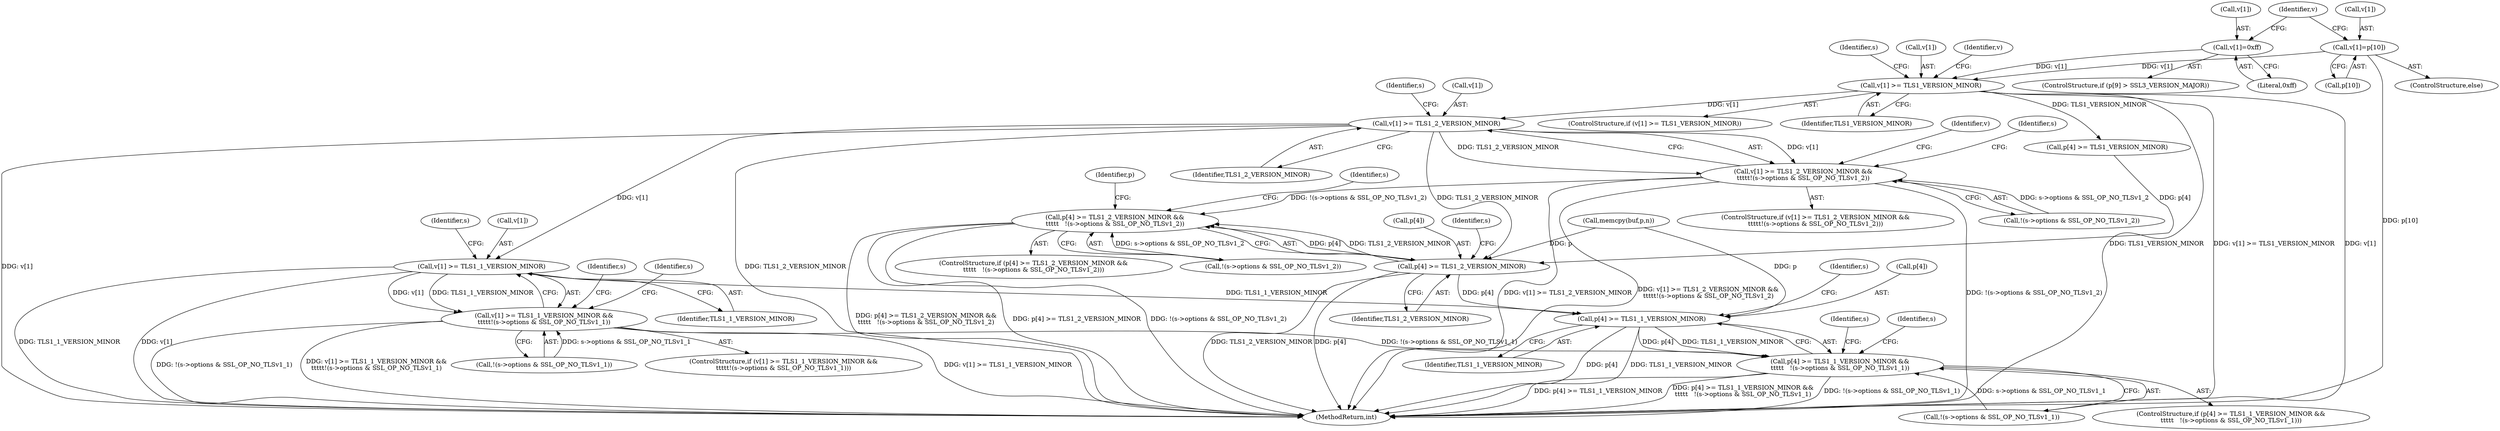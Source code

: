 digraph "0_openssl_280b1f1ad12131defcd986676a8fc9717aaa601b@array" {
"1000278" [label="(Call,v[1] >= TLS1_2_VERSION_MINOR)"];
"1000270" [label="(Call,v[1] >= TLS1_VERSION_MINOR)"];
"1000262" [label="(Call,v[1]=p[10])"];
"1000256" [label="(Call,v[1]=0xff)"];
"1000277" [label="(Call,v[1] >= TLS1_2_VERSION_MINOR &&\n\t\t\t\t\t!(s->options & SSL_OP_NO_TLSv1_2))"];
"1000499" [label="(Call,p[4] >= TLS1_2_VERSION_MINOR &&\n\t\t\t\t\t   !(s->options & SSL_OP_NO_TLSv1_2))"];
"1000301" [label="(Call,v[1] >= TLS1_1_VERSION_MINOR)"];
"1000300" [label="(Call,v[1] >= TLS1_1_VERSION_MINOR &&\n\t\t\t\t\t!(s->options & SSL_OP_NO_TLSv1_1))"];
"1000524" [label="(Call,p[4] >= TLS1_1_VERSION_MINOR &&\n\t\t\t\t\t   !(s->options & SSL_OP_NO_TLSv1_1))"];
"1000525" [label="(Call,p[4] >= TLS1_1_VERSION_MINOR)"];
"1000500" [label="(Call,p[4] >= TLS1_2_VERSION_MINOR)"];
"1000539" [label="(Identifier,s)"];
"1000361" [label="(Identifier,s)"];
"1000261" [label="(ControlStructure,else)"];
"1000283" [label="(Call,!(s->options & SSL_OP_NO_TLSv1_2))"];
"1000250" [label="(ControlStructure,if (p[9] > SSL3_VERSION_MAJOR))"];
"1000305" [label="(Identifier,TLS1_1_VERSION_MINOR)"];
"1000504" [label="(Identifier,TLS1_2_VERSION_MINOR)"];
"1000303" [label="(Identifier,v)"];
"1000500" [label="(Call,p[4] >= TLS1_2_VERSION_MINOR)"];
"1000277" [label="(Call,v[1] >= TLS1_2_VERSION_MINOR &&\n\t\t\t\t\t!(s->options & SSL_OP_NO_TLSv1_2))"];
"1000306" [label="(Call,!(s->options & SSL_OP_NO_TLSv1_1))"];
"1000525" [label="(Call,p[4] >= TLS1_1_VERSION_MINOR)"];
"1000302" [label="(Call,v[1])"];
"1000276" [label="(ControlStructure,if (v[1] >= TLS1_2_VERSION_MINOR &&\n\t\t\t\t\t!(s->options & SSL_OP_NO_TLSv1_2)))"];
"1000552" [label="(Identifier,s)"];
"1000492" [label="(Call,p[4] >= TLS1_VERSION_MINOR)"];
"1000269" [label="(ControlStructure,if (v[1] >= TLS1_VERSION_MINOR))"];
"1000300" [label="(Call,v[1] >= TLS1_1_VERSION_MINOR &&\n\t\t\t\t\t!(s->options & SSL_OP_NO_TLSv1_1))"];
"1000415" [label="(Call,memcpy(buf,p,n))"];
"1000282" [label="(Identifier,TLS1_2_VERSION_MINOR)"];
"1000292" [label="(Identifier,s)"];
"1000266" [label="(Call,p[10])"];
"1000529" [label="(Identifier,TLS1_1_VERSION_MINOR)"];
"1000270" [label="(Call,v[1] >= TLS1_VERSION_MINOR)"];
"1000272" [label="(Identifier,v)"];
"1000257" [label="(Call,v[1])"];
"1000262" [label="(Call,v[1]=p[10])"];
"1000761" [label="(MethodReturn,int)"];
"1000533" [label="(Identifier,s)"];
"1000260" [label="(Literal,0xff)"];
"1000286" [label="(Identifier,s)"];
"1000499" [label="(Call,p[4] >= TLS1_2_VERSION_MINOR &&\n\t\t\t\t\t   !(s->options & SSL_OP_NO_TLSv1_2))"];
"1000523" [label="(ControlStructure,if (p[4] >= TLS1_1_VERSION_MINOR &&\n\t\t\t\t\t   !(s->options & SSL_OP_NO_TLSv1_1)))"];
"1000526" [label="(Call,p[4])"];
"1000498" [label="(ControlStructure,if (p[4] >= TLS1_2_VERSION_MINOR &&\n\t\t\t\t\t   !(s->options & SSL_OP_NO_TLSv1_2)))"];
"1000278" [label="(Call,v[1] >= TLS1_2_VERSION_MINOR)"];
"1000301" [label="(Call,v[1] >= TLS1_1_VERSION_MINOR)"];
"1000263" [label="(Call,v[1])"];
"1000524" [label="(Call,p[4] >= TLS1_1_VERSION_MINOR &&\n\t\t\t\t\t   !(s->options & SSL_OP_NO_TLSv1_1))"];
"1000279" [label="(Call,v[1])"];
"1000299" [label="(ControlStructure,if (v[1] >= TLS1_1_VERSION_MINOR &&\n\t\t\t\t\t!(s->options & SSL_OP_NO_TLSv1_1)))"];
"1000256" [label="(Call,v[1]=0xff)"];
"1000271" [label="(Call,v[1])"];
"1000501" [label="(Call,p[4])"];
"1000326" [label="(Identifier,s)"];
"1000315" [label="(Identifier,s)"];
"1000527" [label="(Identifier,p)"];
"1000505" [label="(Call,!(s->options & SSL_OP_NO_TLSv1_2))"];
"1000530" [label="(Call,!(s->options & SSL_OP_NO_TLSv1_1))"];
"1000280" [label="(Identifier,v)"];
"1000514" [label="(Identifier,s)"];
"1000274" [label="(Identifier,TLS1_VERSION_MINOR)"];
"1000309" [label="(Identifier,s)"];
"1000508" [label="(Identifier,s)"];
"1000278" -> "1000277"  [label="AST: "];
"1000278" -> "1000282"  [label="CFG: "];
"1000279" -> "1000278"  [label="AST: "];
"1000282" -> "1000278"  [label="AST: "];
"1000286" -> "1000278"  [label="CFG: "];
"1000277" -> "1000278"  [label="CFG: "];
"1000278" -> "1000761"  [label="DDG: TLS1_2_VERSION_MINOR"];
"1000278" -> "1000761"  [label="DDG: v[1]"];
"1000278" -> "1000277"  [label="DDG: v[1]"];
"1000278" -> "1000277"  [label="DDG: TLS1_2_VERSION_MINOR"];
"1000270" -> "1000278"  [label="DDG: v[1]"];
"1000278" -> "1000301"  [label="DDG: v[1]"];
"1000278" -> "1000500"  [label="DDG: TLS1_2_VERSION_MINOR"];
"1000270" -> "1000269"  [label="AST: "];
"1000270" -> "1000274"  [label="CFG: "];
"1000271" -> "1000270"  [label="AST: "];
"1000274" -> "1000270"  [label="AST: "];
"1000280" -> "1000270"  [label="CFG: "];
"1000361" -> "1000270"  [label="CFG: "];
"1000270" -> "1000761"  [label="DDG: TLS1_VERSION_MINOR"];
"1000270" -> "1000761"  [label="DDG: v[1] >= TLS1_VERSION_MINOR"];
"1000270" -> "1000761"  [label="DDG: v[1]"];
"1000262" -> "1000270"  [label="DDG: v[1]"];
"1000256" -> "1000270"  [label="DDG: v[1]"];
"1000270" -> "1000492"  [label="DDG: TLS1_VERSION_MINOR"];
"1000262" -> "1000261"  [label="AST: "];
"1000262" -> "1000266"  [label="CFG: "];
"1000263" -> "1000262"  [label="AST: "];
"1000266" -> "1000262"  [label="AST: "];
"1000272" -> "1000262"  [label="CFG: "];
"1000262" -> "1000761"  [label="DDG: p[10]"];
"1000256" -> "1000250"  [label="AST: "];
"1000256" -> "1000260"  [label="CFG: "];
"1000257" -> "1000256"  [label="AST: "];
"1000260" -> "1000256"  [label="AST: "];
"1000272" -> "1000256"  [label="CFG: "];
"1000277" -> "1000276"  [label="AST: "];
"1000277" -> "1000283"  [label="CFG: "];
"1000283" -> "1000277"  [label="AST: "];
"1000292" -> "1000277"  [label="CFG: "];
"1000303" -> "1000277"  [label="CFG: "];
"1000277" -> "1000761"  [label="DDG: v[1] >= TLS1_2_VERSION_MINOR"];
"1000277" -> "1000761"  [label="DDG: v[1] >= TLS1_2_VERSION_MINOR &&\n\t\t\t\t\t!(s->options & SSL_OP_NO_TLSv1_2)"];
"1000277" -> "1000761"  [label="DDG: !(s->options & SSL_OP_NO_TLSv1_2)"];
"1000283" -> "1000277"  [label="DDG: s->options & SSL_OP_NO_TLSv1_2"];
"1000277" -> "1000499"  [label="DDG: !(s->options & SSL_OP_NO_TLSv1_2)"];
"1000499" -> "1000498"  [label="AST: "];
"1000499" -> "1000500"  [label="CFG: "];
"1000499" -> "1000505"  [label="CFG: "];
"1000500" -> "1000499"  [label="AST: "];
"1000505" -> "1000499"  [label="AST: "];
"1000514" -> "1000499"  [label="CFG: "];
"1000527" -> "1000499"  [label="CFG: "];
"1000499" -> "1000761"  [label="DDG: p[4] >= TLS1_2_VERSION_MINOR &&\n\t\t\t\t\t   !(s->options & SSL_OP_NO_TLSv1_2)"];
"1000499" -> "1000761"  [label="DDG: p[4] >= TLS1_2_VERSION_MINOR"];
"1000499" -> "1000761"  [label="DDG: !(s->options & SSL_OP_NO_TLSv1_2)"];
"1000500" -> "1000499"  [label="DDG: p[4]"];
"1000500" -> "1000499"  [label="DDG: TLS1_2_VERSION_MINOR"];
"1000505" -> "1000499"  [label="DDG: s->options & SSL_OP_NO_TLSv1_2"];
"1000301" -> "1000300"  [label="AST: "];
"1000301" -> "1000305"  [label="CFG: "];
"1000302" -> "1000301"  [label="AST: "];
"1000305" -> "1000301"  [label="AST: "];
"1000309" -> "1000301"  [label="CFG: "];
"1000300" -> "1000301"  [label="CFG: "];
"1000301" -> "1000761"  [label="DDG: TLS1_1_VERSION_MINOR"];
"1000301" -> "1000761"  [label="DDG: v[1]"];
"1000301" -> "1000300"  [label="DDG: v[1]"];
"1000301" -> "1000300"  [label="DDG: TLS1_1_VERSION_MINOR"];
"1000301" -> "1000525"  [label="DDG: TLS1_1_VERSION_MINOR"];
"1000300" -> "1000299"  [label="AST: "];
"1000300" -> "1000306"  [label="CFG: "];
"1000306" -> "1000300"  [label="AST: "];
"1000315" -> "1000300"  [label="CFG: "];
"1000326" -> "1000300"  [label="CFG: "];
"1000300" -> "1000761"  [label="DDG: v[1] >= TLS1_1_VERSION_MINOR"];
"1000300" -> "1000761"  [label="DDG: !(s->options & SSL_OP_NO_TLSv1_1)"];
"1000300" -> "1000761"  [label="DDG: v[1] >= TLS1_1_VERSION_MINOR &&\n\t\t\t\t\t!(s->options & SSL_OP_NO_TLSv1_1)"];
"1000306" -> "1000300"  [label="DDG: s->options & SSL_OP_NO_TLSv1_1"];
"1000300" -> "1000524"  [label="DDG: !(s->options & SSL_OP_NO_TLSv1_1)"];
"1000524" -> "1000523"  [label="AST: "];
"1000524" -> "1000525"  [label="CFG: "];
"1000524" -> "1000530"  [label="CFG: "];
"1000525" -> "1000524"  [label="AST: "];
"1000530" -> "1000524"  [label="AST: "];
"1000539" -> "1000524"  [label="CFG: "];
"1000552" -> "1000524"  [label="CFG: "];
"1000524" -> "1000761"  [label="DDG: p[4] >= TLS1_1_VERSION_MINOR"];
"1000524" -> "1000761"  [label="DDG: p[4] >= TLS1_1_VERSION_MINOR &&\n\t\t\t\t\t   !(s->options & SSL_OP_NO_TLSv1_1)"];
"1000524" -> "1000761"  [label="DDG: !(s->options & SSL_OP_NO_TLSv1_1)"];
"1000525" -> "1000524"  [label="DDG: p[4]"];
"1000525" -> "1000524"  [label="DDG: TLS1_1_VERSION_MINOR"];
"1000530" -> "1000524"  [label="DDG: s->options & SSL_OP_NO_TLSv1_1"];
"1000525" -> "1000529"  [label="CFG: "];
"1000526" -> "1000525"  [label="AST: "];
"1000529" -> "1000525"  [label="AST: "];
"1000533" -> "1000525"  [label="CFG: "];
"1000525" -> "1000761"  [label="DDG: p[4]"];
"1000525" -> "1000761"  [label="DDG: TLS1_1_VERSION_MINOR"];
"1000500" -> "1000525"  [label="DDG: p[4]"];
"1000415" -> "1000525"  [label="DDG: p"];
"1000500" -> "1000504"  [label="CFG: "];
"1000501" -> "1000500"  [label="AST: "];
"1000504" -> "1000500"  [label="AST: "];
"1000508" -> "1000500"  [label="CFG: "];
"1000500" -> "1000761"  [label="DDG: p[4]"];
"1000500" -> "1000761"  [label="DDG: TLS1_2_VERSION_MINOR"];
"1000492" -> "1000500"  [label="DDG: p[4]"];
"1000415" -> "1000500"  [label="DDG: p"];
}
